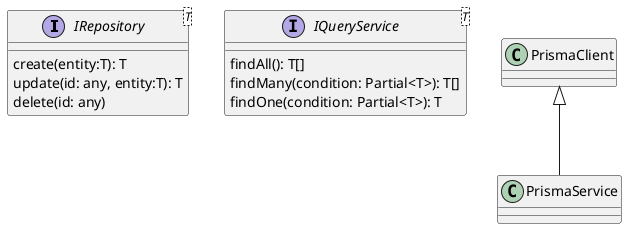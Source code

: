 @startuml Persistence

interface IRepository<T> {
    create(entity:T): T
    update(id: any, entity:T): T
    delete(id: any)
}

interface IQueryService<T> {
    findAll(): T[]
    findMany(condition: Partial<T>): T[]
    findOne(condition: Partial<T>): T
}

class PrismaService extends PrismaClient {}

@enduml